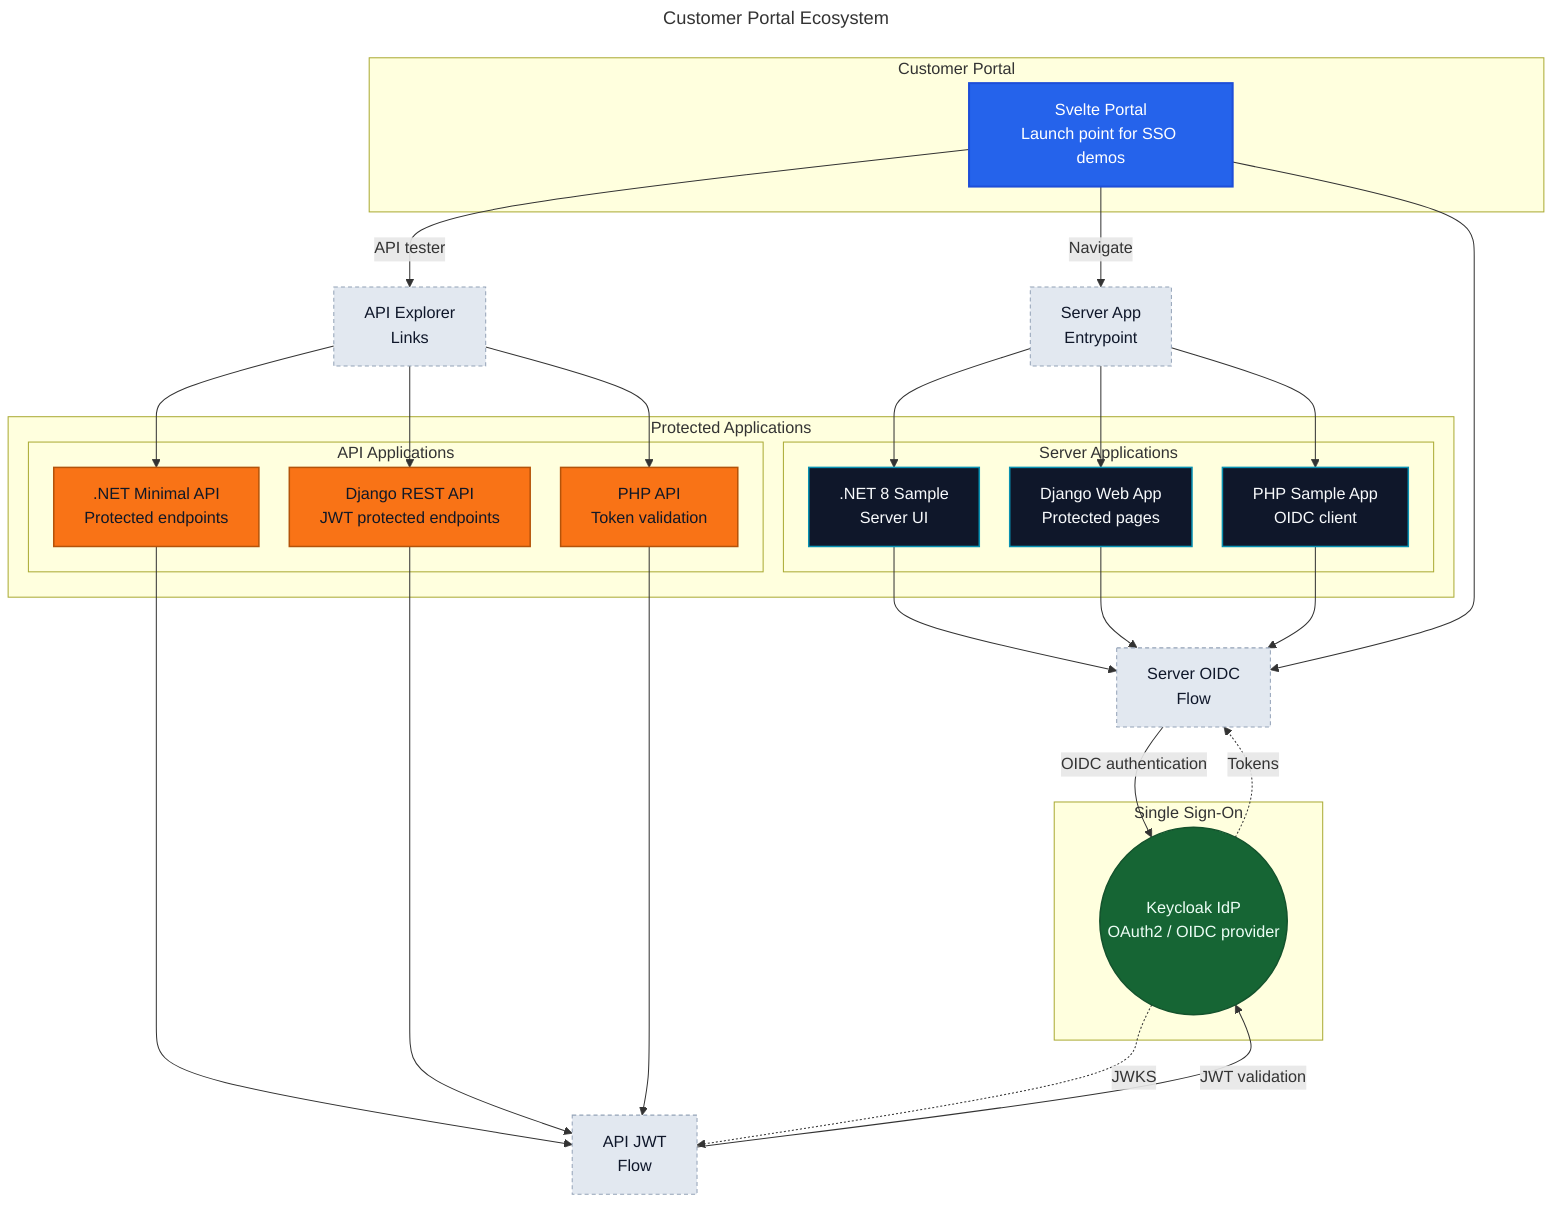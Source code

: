 ---
title: Customer Portal Ecosystem
---
%%{init: {'flowchart': {'nodeSpacing': 30,'rankSpacing': 50}}}%%
flowchart TB
    %% Style definitions
    classDef portal fill:#2563eb,color:#ffffff,stroke:#1d4ed8,stroke-width:2px
    classDef auth fill:#166534,color:#ecfdf5,stroke:#14532d,stroke-width:1.5px
    classDef server fill:#0f172a,color:#f8fafc,stroke:#0891b2,stroke-width:1.5px
    classDef api fill:#f97316,color:#111827,stroke:#b45309,stroke-width:1.5px
    classDef hub fill:#e2e8f0,color:#0f172a,stroke:#94a3b8,stroke-dasharray:4 3,stroke-width:1px

    subgraph Portal[Customer Portal]
        P0["Svelte Portal<br/>Launch point for SSO demos"]
    end
    class P0 portal

    subgraph Identity[Single Sign-On]
        KC((Keycloak IdP<br/>OAuth2 / OIDC provider))
    end
    class KC auth

    subgraph Services[Protected Applications]

    
        subgraph ServerApps[Server Applications]
            N1[".NET 8 Sample<br/>Server UI"]
            D1["Django Web App<br/>Protected pages"]
            P1["PHP Sample App<br/>OIDC client"]
        end
        class D1,N1,P1 server

        subgraph ApiApps[API Applications]
            N2[".NET Minimal API<br/>Protected endpoints"]
            D2["Django REST API<br/>JWT protected endpoints"]
            P2["PHP API<br/>Token validation"]
        end
        class N2,D2,P2 api

    end

    SrvHub["Server App<br/>Entrypoint"]
    ApiHub["API Explorer<br/>Links"]
    SrvOIDC["Server OIDC<br/>Flow"]
    ApiOIDC["API JWT<br/>Flow"]
    class SrvHub,ApiHub,SrvOIDC,ApiOIDC hub

    %% Portal launches apps
    P0 -->|"Navigate"| SrvHub
    P0 -->|"API tester"| ApiHub
    %% P0 -.->|"OIDC docs"| KC
    SrvHub --> N1
    SrvHub --> D1
    SrvHub --> P1
    ApiHub --> N2
    ApiHub --> D2
    ApiHub --> P2

    %% OIDC flows
    N1 --> SrvOIDC
    D1 --> SrvOIDC
    P1 --> SrvOIDC
    P0 --> SrvOIDC
    SrvOIDC -->|"OIDC authentication"| KC
    KC -.->|"Tokens"| SrvOIDC
    N2 --> ApiOIDC
    D2 --> ApiOIDC
    P2 --> ApiOIDC
    ApiOIDC -->|"JWT validation"| KC
    KC -.->|"JWKS"| ApiOIDC